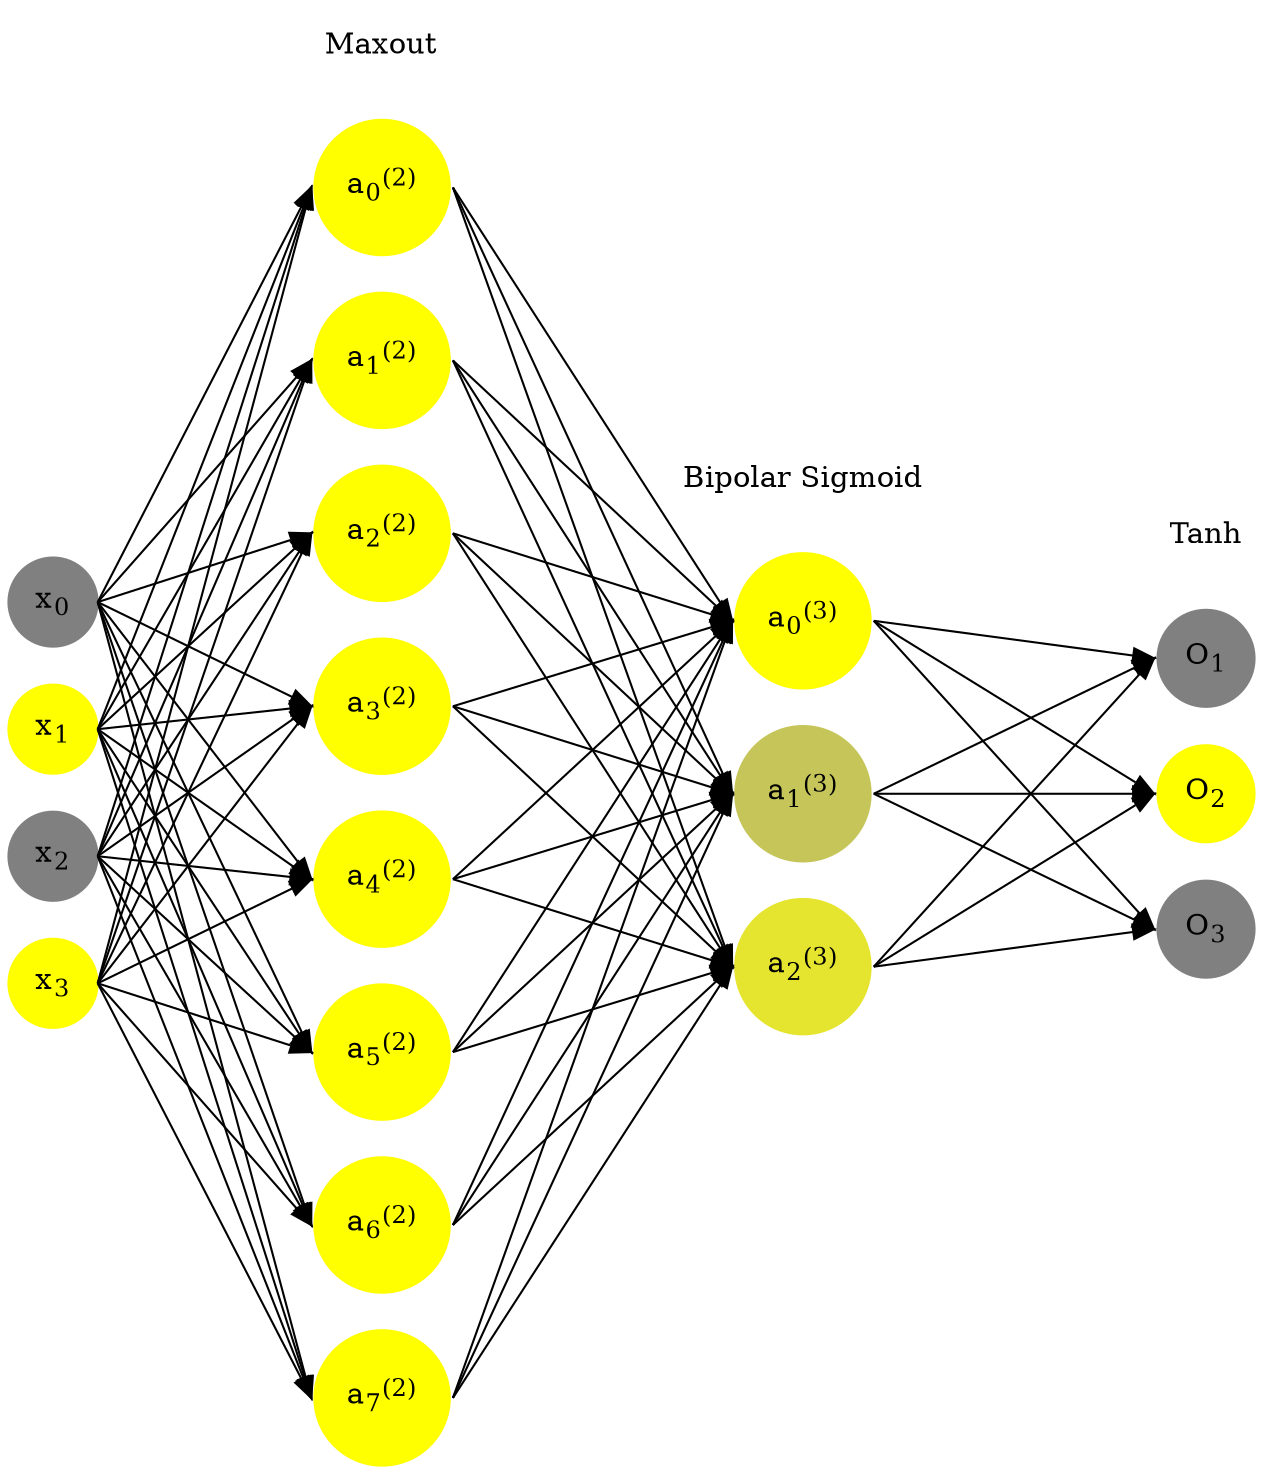 digraph G {
	rankdir = LR;
	splines=false;
	edge[style=invis];
	ranksep= 1.4;
	{
	node [shape=circle, color="0.1667, 0.0, 0.5", style=filled, fillcolor="0.1667, 0.0, 0.5"];
	x0 [label=<x<sub>0</sub>>];
	}
	{
	node [shape=circle, color="0.1667, 1.0, 1.0", style=filled, fillcolor="0.1667, 1.0, 1.0"];
	x1 [label=<x<sub>1</sub>>];
	}
	{
	node [shape=circle, color="0.1667, 0.0, 0.5", style=filled, fillcolor="0.1667, 0.0, 0.5"];
	x2 [label=<x<sub>2</sub>>];
	}
	{
	node [shape=circle, color="0.1667, 1.0, 1.0", style=filled, fillcolor="0.1667, 1.0, 1.0"];
	x3 [label=<x<sub>3</sub>>];
	}
	{
	node [shape=circle, color="0.1667, 1.799875, 1.399938", style=filled, fillcolor="0.1667, 1.799875, 1.399938"];
	a02 [label=<a<sub>0</sub><sup>(2)</sup>>];
	}
	{
	node [shape=circle, color="0.1667, 1.799875, 1.399938", style=filled, fillcolor="0.1667, 1.799875, 1.399938"];
	a12 [label=<a<sub>1</sub><sup>(2)</sup>>];
	}
	{
	node [shape=circle, color="0.1667, 1.799875, 1.399938", style=filled, fillcolor="0.1667, 1.799875, 1.399938"];
	a22 [label=<a<sub>2</sub><sup>(2)</sup>>];
	}
	{
	node [shape=circle, color="0.1667, 1.799875, 1.399938", style=filled, fillcolor="0.1667, 1.799875, 1.399938"];
	a32 [label=<a<sub>3</sub><sup>(2)</sup>>];
	}
	{
	node [shape=circle, color="0.1667, 1.799875, 1.399938", style=filled, fillcolor="0.1667, 1.799875, 1.399938"];
	a42 [label=<a<sub>4</sub><sup>(2)</sup>>];
	}
	{
	node [shape=circle, color="0.1667, 1.799875, 1.399938", style=filled, fillcolor="0.1667, 1.799875, 1.399938"];
	a52 [label=<a<sub>5</sub><sup>(2)</sup>>];
	}
	{
	node [shape=circle, color="0.1667, 1.799875, 1.399938", style=filled, fillcolor="0.1667, 1.799875, 1.399938"];
	a62 [label=<a<sub>6</sub><sup>(2)</sup>>];
	}
	{
	node [shape=circle, color="0.1667, 1.799875, 1.399938", style=filled, fillcolor="0.1667, 1.799875, 1.399938"];
	a72 [label=<a<sub>7</sub><sup>(2)</sup>>];
	}
	{
	node [shape=circle, color="0.1667, 0.999703, 0.999851", style=filled, fillcolor="0.1667, 0.999703, 0.999851"];
	a03 [label=<a<sub>0</sub><sup>(3)</sup>>];
	}
	{
	node [shape=circle, color="0.1667, 0.542643, 0.771321", style=filled, fillcolor="0.1667, 0.542643, 0.771321"];
	a13 [label=<a<sub>1</sub><sup>(3)</sup>>];
	}
	{
	node [shape=circle, color="0.1667, 0.791059, 0.895529", style=filled, fillcolor="0.1667, 0.791059, 0.895529"];
	a23 [label=<a<sub>2</sub><sup>(3)</sup>>];
	}
	{
	node [shape=circle, color="0.1667, 0.0, 0.5", style=filled, fillcolor="0.1667, 0.0, 0.5"];
	O1 [label=<O<sub>1</sub>>];
	}
	{
	node [shape=circle, color="0.1667, 1.0, 1.0", style=filled, fillcolor="0.1667, 1.0, 1.0"];
	O2 [label=<O<sub>2</sub>>];
	}
	{
	node [shape=circle, color="0.1667, 0.0, 0.5", style=filled, fillcolor="0.1667, 0.0, 0.5"];
	O3 [label=<O<sub>3</sub>>];
	}
	{
	rank=same;
	x0->x1->x2->x3;
	}
	{
	rank=same;
	a02->a12->a22->a32->a42->a52->a62->a72;
	}
	{
	rank=same;
	a03->a13->a23;
	}
	{
	rank=same;
	O1->O2->O3;
	}
	l1 [shape=plaintext,label="Maxout"];
	l1->a02;
	{rank=same; l1;a02};
	l2 [shape=plaintext,label="Bipolar Sigmoid"];
	l2->a03;
	{rank=same; l2;a03};
	l3 [shape=plaintext,label="Tanh"];
	l3->O1;
	{rank=same; l3;O1};
edge[style=solid, tailport=e, headport=w];
	{x0;x1;x2;x3} -> {a02;a12;a22;a32;a42;a52;a62;a72};
	{a02;a12;a22;a32;a42;a52;a62;a72} -> {a03;a13;a23};
	{a03;a13;a23} -> {O1,O2,O3};
}